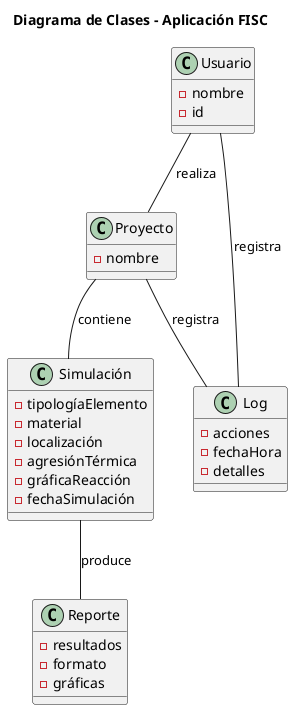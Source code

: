 @startuml

title Diagrama de Clases - Aplicación FISC

class Usuario {
    - nombre
    - id
}

class Proyecto {
    - nombre
}

class Simulación {
    - tipologíaElemento
    - material
    - localización
    - agresiónTérmica
    - gráficaReacción
    - fechaSimulación
}

class Log {
    - acciones
    - fechaHora
    - detalles
}

class Reporte {
    - resultados
    - formato
    - gráficas
}

Usuario -- Proyecto : "realiza"
Proyecto  -- Simulación : "contiene"
Simulación -- Reporte : "produce"
Usuario -- Log : "registra"
Proyecto -- Log : "registra"

@enduml